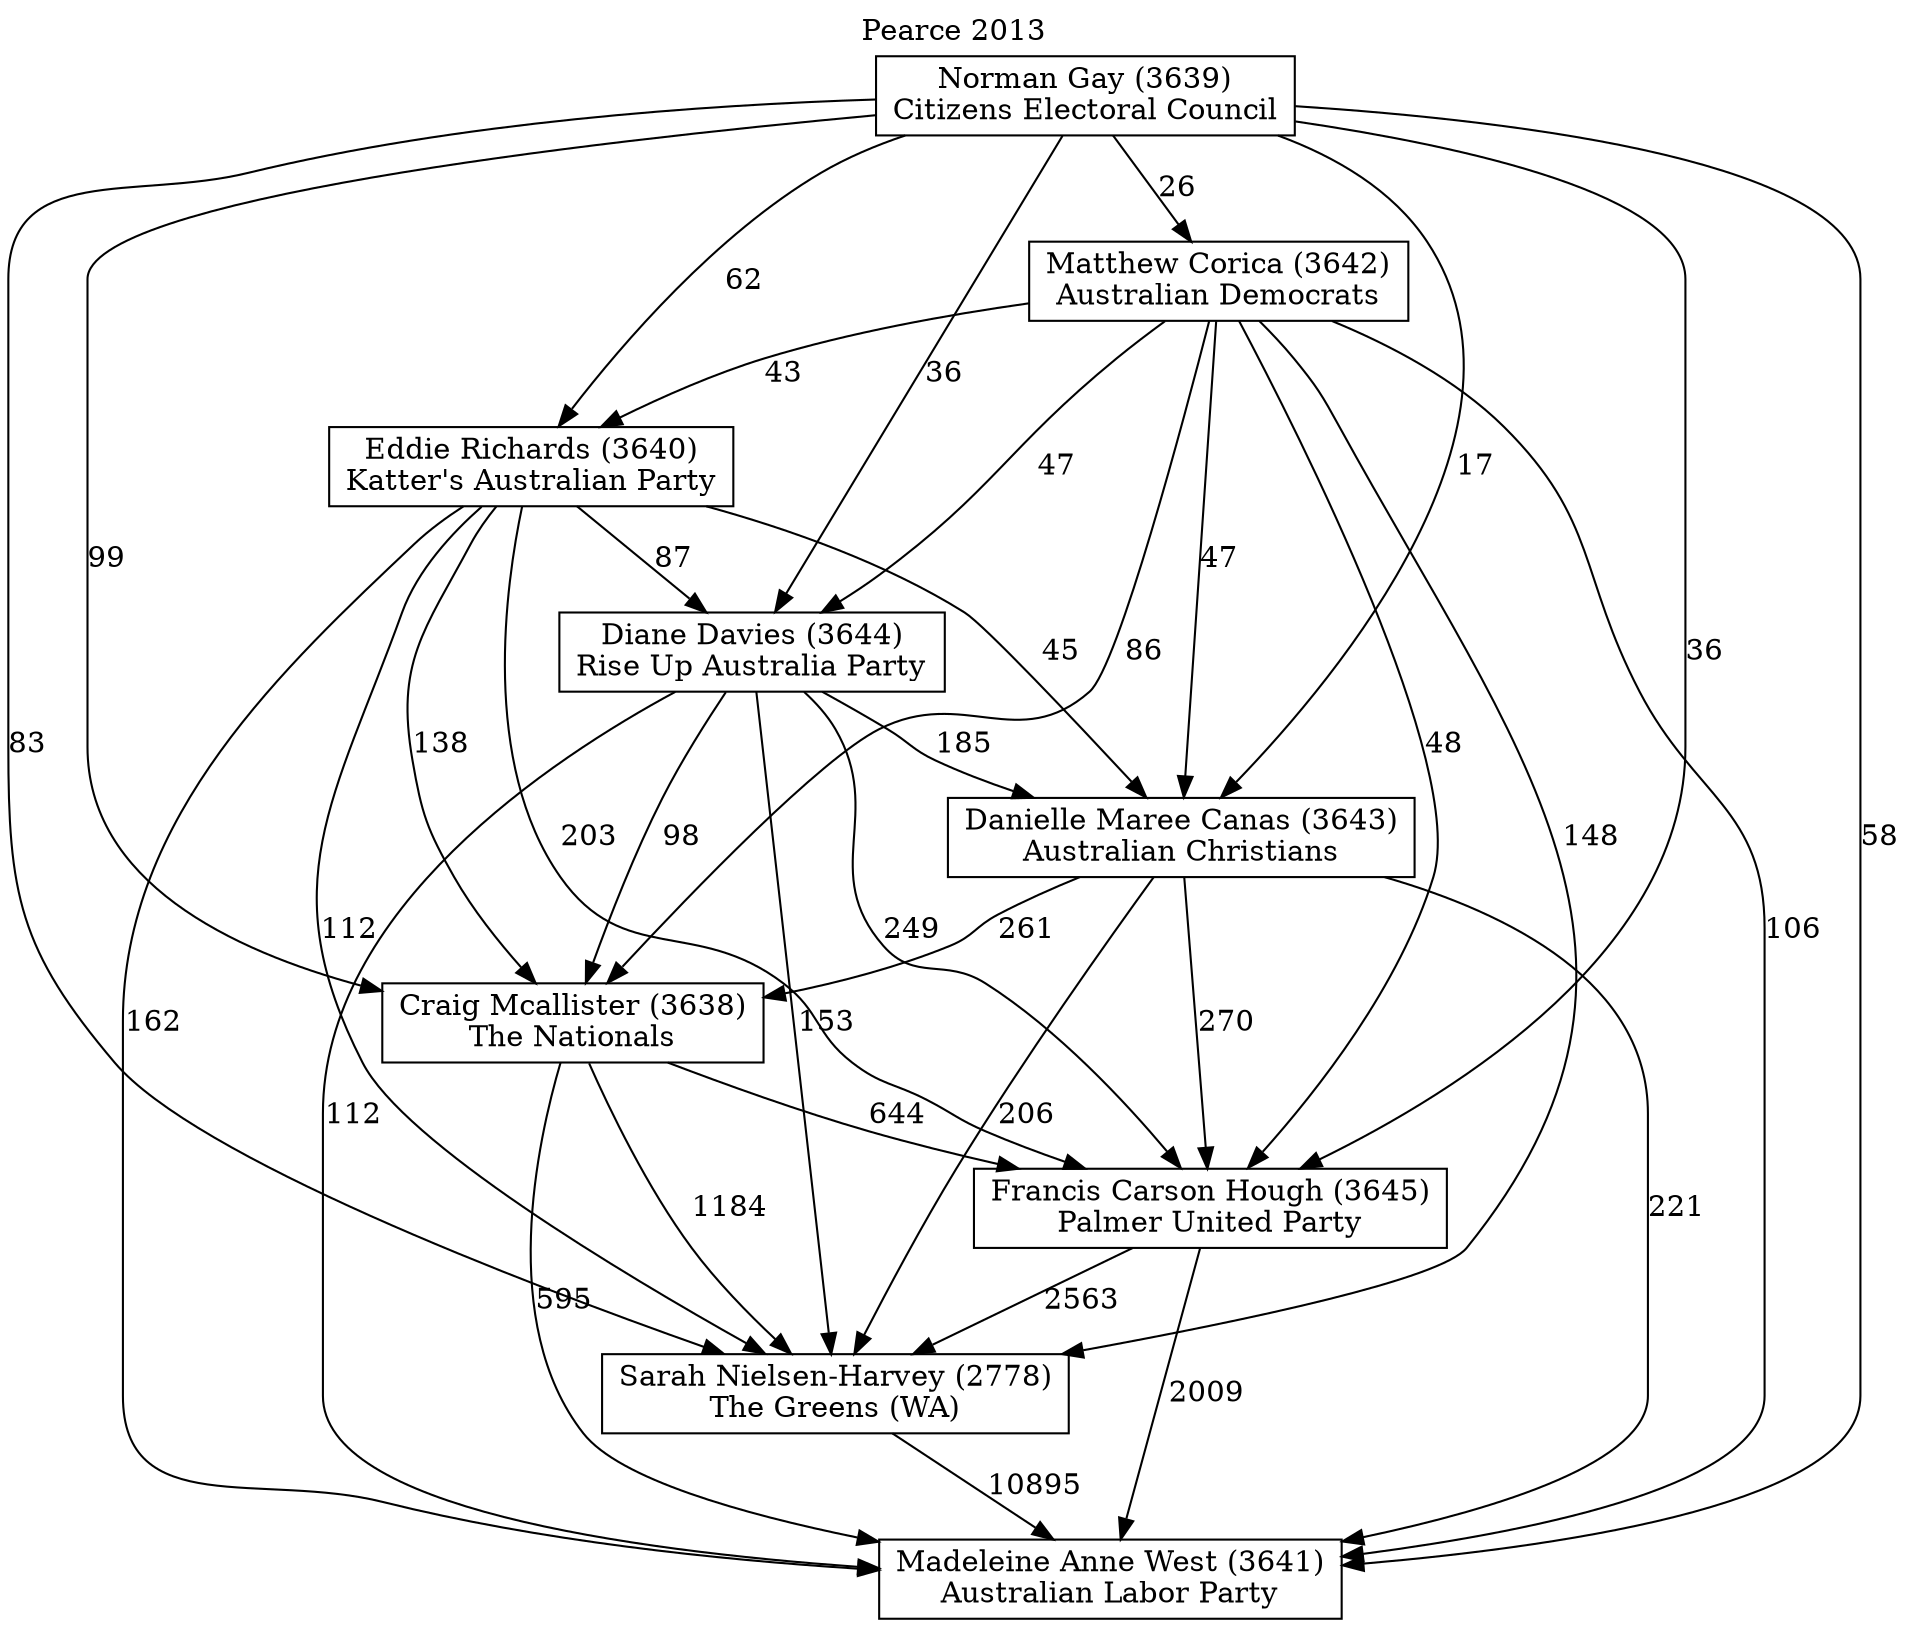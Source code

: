 // House preference flow
digraph "Madeleine Anne West (3641)_Pearce_2013" {
	graph [label="Pearce 2013" labelloc=t mclimit=10]
	node [shape=box]
	"Craig Mcallister (3638)" [label="Craig Mcallister (3638)
The Nationals"]
	"Danielle Maree Canas (3643)" [label="Danielle Maree Canas (3643)
Australian Christians"]
	"Diane Davies (3644)" [label="Diane Davies (3644)
Rise Up Australia Party"]
	"Eddie Richards (3640)" [label="Eddie Richards (3640)
Katter's Australian Party"]
	"Francis Carson Hough (3645)" [label="Francis Carson Hough (3645)
Palmer United Party"]
	"Madeleine Anne West (3641)" [label="Madeleine Anne West (3641)
Australian Labor Party"]
	"Matthew Corica (3642)" [label="Matthew Corica (3642)
Australian Democrats"]
	"Norman Gay (3639)" [label="Norman Gay (3639)
Citizens Electoral Council"]
	"Sarah Nielsen-Harvey (2778)" [label="Sarah Nielsen-Harvey (2778)
The Greens (WA)"]
	"Craig Mcallister (3638)" -> "Francis Carson Hough (3645)" [label=644]
	"Craig Mcallister (3638)" -> "Madeleine Anne West (3641)" [label=595]
	"Craig Mcallister (3638)" -> "Sarah Nielsen-Harvey (2778)" [label=1184]
	"Danielle Maree Canas (3643)" -> "Craig Mcallister (3638)" [label=261]
	"Danielle Maree Canas (3643)" -> "Francis Carson Hough (3645)" [label=270]
	"Danielle Maree Canas (3643)" -> "Madeleine Anne West (3641)" [label=221]
	"Danielle Maree Canas (3643)" -> "Sarah Nielsen-Harvey (2778)" [label=206]
	"Diane Davies (3644)" -> "Craig Mcallister (3638)" [label=98]
	"Diane Davies (3644)" -> "Danielle Maree Canas (3643)" [label=185]
	"Diane Davies (3644)" -> "Francis Carson Hough (3645)" [label=249]
	"Diane Davies (3644)" -> "Madeleine Anne West (3641)" [label=112]
	"Diane Davies (3644)" -> "Sarah Nielsen-Harvey (2778)" [label=153]
	"Eddie Richards (3640)" -> "Craig Mcallister (3638)" [label=138]
	"Eddie Richards (3640)" -> "Danielle Maree Canas (3643)" [label=45]
	"Eddie Richards (3640)" -> "Diane Davies (3644)" [label=87]
	"Eddie Richards (3640)" -> "Francis Carson Hough (3645)" [label=203]
	"Eddie Richards (3640)" -> "Madeleine Anne West (3641)" [label=162]
	"Eddie Richards (3640)" -> "Sarah Nielsen-Harvey (2778)" [label=112]
	"Francis Carson Hough (3645)" -> "Madeleine Anne West (3641)" [label=2009]
	"Francis Carson Hough (3645)" -> "Sarah Nielsen-Harvey (2778)" [label=2563]
	"Matthew Corica (3642)" -> "Craig Mcallister (3638)" [label=86]
	"Matthew Corica (3642)" -> "Danielle Maree Canas (3643)" [label=47]
	"Matthew Corica (3642)" -> "Diane Davies (3644)" [label=47]
	"Matthew Corica (3642)" -> "Eddie Richards (3640)" [label=43]
	"Matthew Corica (3642)" -> "Francis Carson Hough (3645)" [label=48]
	"Matthew Corica (3642)" -> "Madeleine Anne West (3641)" [label=106]
	"Matthew Corica (3642)" -> "Sarah Nielsen-Harvey (2778)" [label=148]
	"Norman Gay (3639)" -> "Craig Mcallister (3638)" [label=99]
	"Norman Gay (3639)" -> "Danielle Maree Canas (3643)" [label=17]
	"Norman Gay (3639)" -> "Diane Davies (3644)" [label=36]
	"Norman Gay (3639)" -> "Eddie Richards (3640)" [label=62]
	"Norman Gay (3639)" -> "Francis Carson Hough (3645)" [label=36]
	"Norman Gay (3639)" -> "Madeleine Anne West (3641)" [label=58]
	"Norman Gay (3639)" -> "Matthew Corica (3642)" [label=26]
	"Norman Gay (3639)" -> "Sarah Nielsen-Harvey (2778)" [label=83]
	"Sarah Nielsen-Harvey (2778)" -> "Madeleine Anne West (3641)" [label=10895]
}
